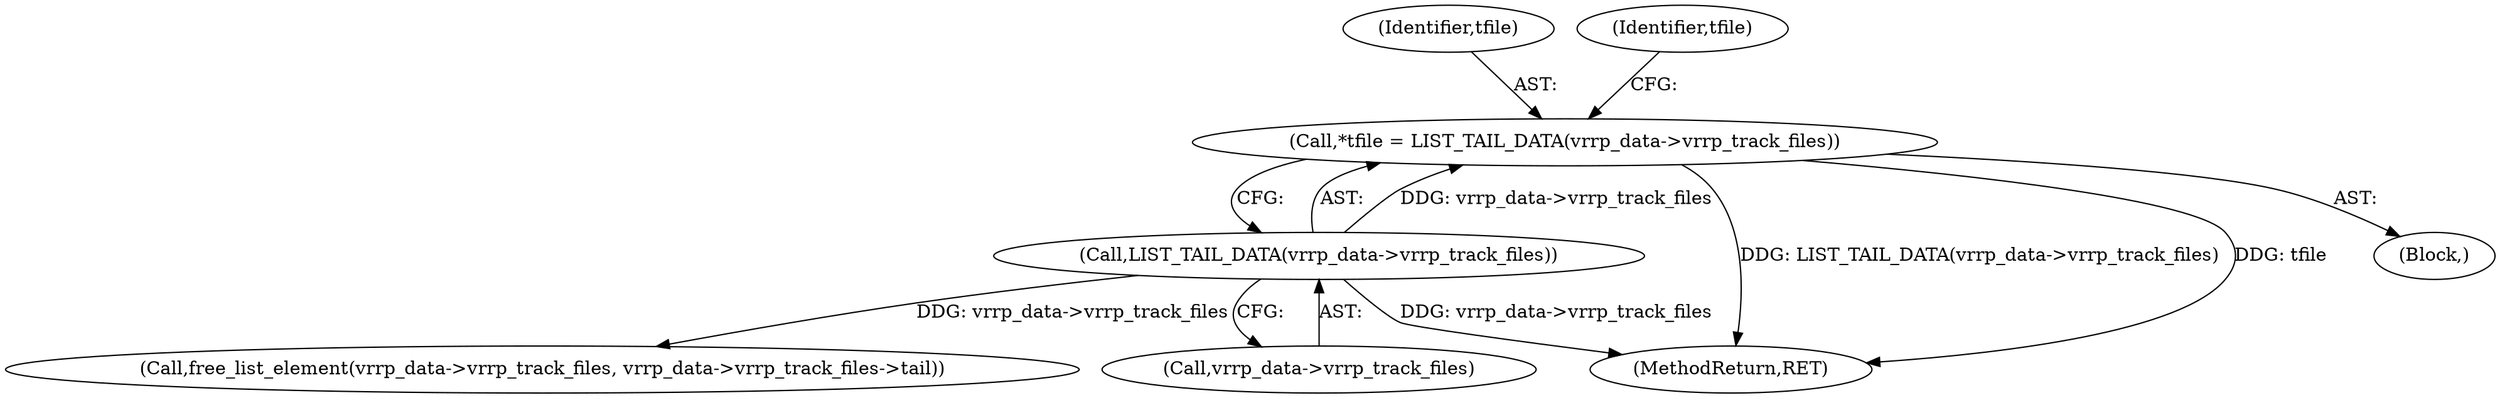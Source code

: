 digraph "0_keepalived_04f2d32871bb3b11d7dc024039952f2fe2750306_4@pointer" {
"1000108" [label="(Call,*tfile = LIST_TAIL_DATA(vrrp_data->vrrp_track_files))"];
"1000110" [label="(Call,LIST_TAIL_DATA(vrrp_data->vrrp_track_files))"];
"1000108" [label="(Call,*tfile = LIST_TAIL_DATA(vrrp_data->vrrp_track_files))"];
"1000210" [label="(MethodReturn,RET)"];
"1000129" [label="(Call,free_list_element(vrrp_data->vrrp_track_files, vrrp_data->vrrp_track_files->tail))"];
"1000109" [label="(Identifier,tfile)"];
"1000110" [label="(Call,LIST_TAIL_DATA(vrrp_data->vrrp_track_files))"];
"1000120" [label="(Identifier,tfile)"];
"1000106" [label="(Block,)"];
"1000111" [label="(Call,vrrp_data->vrrp_track_files)"];
"1000108" -> "1000106"  [label="AST: "];
"1000108" -> "1000110"  [label="CFG: "];
"1000109" -> "1000108"  [label="AST: "];
"1000110" -> "1000108"  [label="AST: "];
"1000120" -> "1000108"  [label="CFG: "];
"1000108" -> "1000210"  [label="DDG: LIST_TAIL_DATA(vrrp_data->vrrp_track_files)"];
"1000108" -> "1000210"  [label="DDG: tfile"];
"1000110" -> "1000108"  [label="DDG: vrrp_data->vrrp_track_files"];
"1000110" -> "1000111"  [label="CFG: "];
"1000111" -> "1000110"  [label="AST: "];
"1000110" -> "1000210"  [label="DDG: vrrp_data->vrrp_track_files"];
"1000110" -> "1000129"  [label="DDG: vrrp_data->vrrp_track_files"];
}
